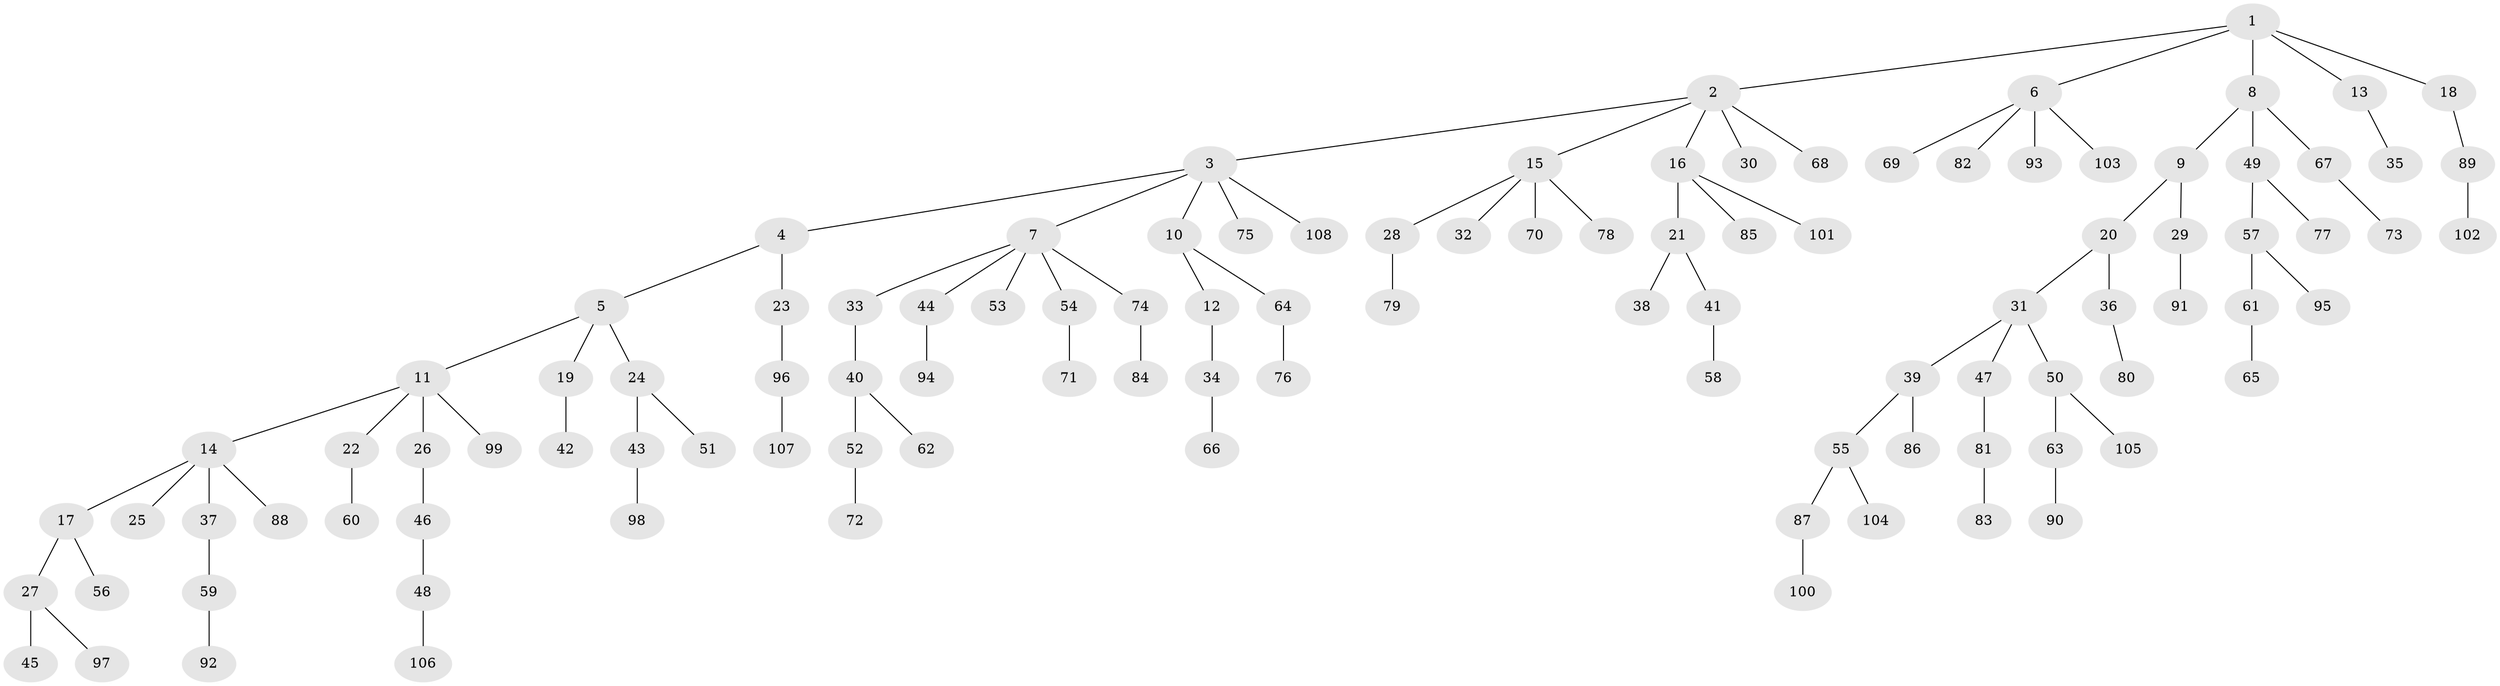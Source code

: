 // Generated by graph-tools (version 1.1) at 2025/50/03/09/25 03:50:20]
// undirected, 108 vertices, 107 edges
graph export_dot {
graph [start="1"]
  node [color=gray90,style=filled];
  1;
  2;
  3;
  4;
  5;
  6;
  7;
  8;
  9;
  10;
  11;
  12;
  13;
  14;
  15;
  16;
  17;
  18;
  19;
  20;
  21;
  22;
  23;
  24;
  25;
  26;
  27;
  28;
  29;
  30;
  31;
  32;
  33;
  34;
  35;
  36;
  37;
  38;
  39;
  40;
  41;
  42;
  43;
  44;
  45;
  46;
  47;
  48;
  49;
  50;
  51;
  52;
  53;
  54;
  55;
  56;
  57;
  58;
  59;
  60;
  61;
  62;
  63;
  64;
  65;
  66;
  67;
  68;
  69;
  70;
  71;
  72;
  73;
  74;
  75;
  76;
  77;
  78;
  79;
  80;
  81;
  82;
  83;
  84;
  85;
  86;
  87;
  88;
  89;
  90;
  91;
  92;
  93;
  94;
  95;
  96;
  97;
  98;
  99;
  100;
  101;
  102;
  103;
  104;
  105;
  106;
  107;
  108;
  1 -- 2;
  1 -- 6;
  1 -- 8;
  1 -- 13;
  1 -- 18;
  2 -- 3;
  2 -- 15;
  2 -- 16;
  2 -- 30;
  2 -- 68;
  3 -- 4;
  3 -- 7;
  3 -- 10;
  3 -- 75;
  3 -- 108;
  4 -- 5;
  4 -- 23;
  5 -- 11;
  5 -- 19;
  5 -- 24;
  6 -- 69;
  6 -- 82;
  6 -- 93;
  6 -- 103;
  7 -- 33;
  7 -- 44;
  7 -- 53;
  7 -- 54;
  7 -- 74;
  8 -- 9;
  8 -- 49;
  8 -- 67;
  9 -- 20;
  9 -- 29;
  10 -- 12;
  10 -- 64;
  11 -- 14;
  11 -- 22;
  11 -- 26;
  11 -- 99;
  12 -- 34;
  13 -- 35;
  14 -- 17;
  14 -- 25;
  14 -- 37;
  14 -- 88;
  15 -- 28;
  15 -- 32;
  15 -- 70;
  15 -- 78;
  16 -- 21;
  16 -- 85;
  16 -- 101;
  17 -- 27;
  17 -- 56;
  18 -- 89;
  19 -- 42;
  20 -- 31;
  20 -- 36;
  21 -- 38;
  21 -- 41;
  22 -- 60;
  23 -- 96;
  24 -- 43;
  24 -- 51;
  26 -- 46;
  27 -- 45;
  27 -- 97;
  28 -- 79;
  29 -- 91;
  31 -- 39;
  31 -- 47;
  31 -- 50;
  33 -- 40;
  34 -- 66;
  36 -- 80;
  37 -- 59;
  39 -- 55;
  39 -- 86;
  40 -- 52;
  40 -- 62;
  41 -- 58;
  43 -- 98;
  44 -- 94;
  46 -- 48;
  47 -- 81;
  48 -- 106;
  49 -- 57;
  49 -- 77;
  50 -- 63;
  50 -- 105;
  52 -- 72;
  54 -- 71;
  55 -- 87;
  55 -- 104;
  57 -- 61;
  57 -- 95;
  59 -- 92;
  61 -- 65;
  63 -- 90;
  64 -- 76;
  67 -- 73;
  74 -- 84;
  81 -- 83;
  87 -- 100;
  89 -- 102;
  96 -- 107;
}
